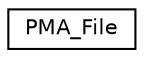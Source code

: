 digraph G
{
  edge [fontname="Helvetica",fontsize="10",labelfontname="Helvetica",labelfontsize="10"];
  node [fontname="Helvetica",fontsize="10",shape=record];
  rankdir="LR";
  Node1 [label="PMA_File",height=0.2,width=0.4,color="black", fillcolor="white", style="filled",URL="$classPMA__File.html"];
}
